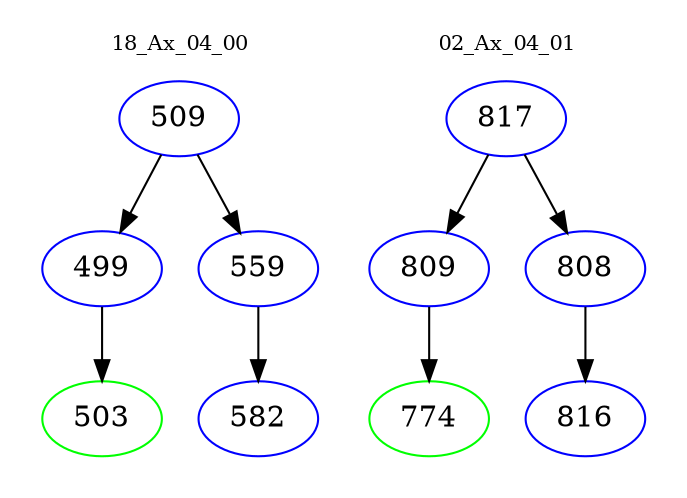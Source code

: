 digraph{
subgraph cluster_0 {
color = white
label = "18_Ax_04_00";
fontsize=10;
T0_509 [label="509", color="blue"]
T0_509 -> T0_499 [color="black"]
T0_499 [label="499", color="blue"]
T0_499 -> T0_503 [color="black"]
T0_503 [label="503", color="green"]
T0_509 -> T0_559 [color="black"]
T0_559 [label="559", color="blue"]
T0_559 -> T0_582 [color="black"]
T0_582 [label="582", color="blue"]
}
subgraph cluster_1 {
color = white
label = "02_Ax_04_01";
fontsize=10;
T1_817 [label="817", color="blue"]
T1_817 -> T1_809 [color="black"]
T1_809 [label="809", color="blue"]
T1_809 -> T1_774 [color="black"]
T1_774 [label="774", color="green"]
T1_817 -> T1_808 [color="black"]
T1_808 [label="808", color="blue"]
T1_808 -> T1_816 [color="black"]
T1_816 [label="816", color="blue"]
}
}
